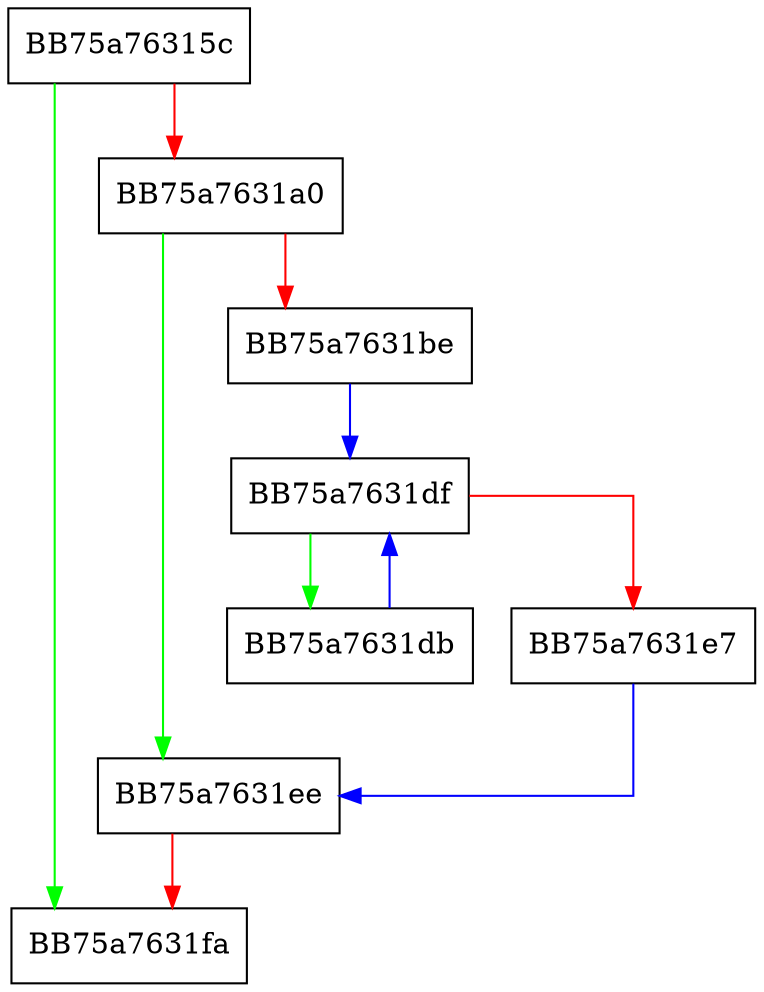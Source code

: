digraph sqlite3UnlinkAndDeleteTrigger {
  node [shape="box"];
  graph [splines=ortho];
  BB75a76315c -> BB75a7631fa [color="green"];
  BB75a76315c -> BB75a7631a0 [color="red"];
  BB75a7631a0 -> BB75a7631ee [color="green"];
  BB75a7631a0 -> BB75a7631be [color="red"];
  BB75a7631be -> BB75a7631df [color="blue"];
  BB75a7631db -> BB75a7631df [color="blue"];
  BB75a7631df -> BB75a7631db [color="green"];
  BB75a7631df -> BB75a7631e7 [color="red"];
  BB75a7631e7 -> BB75a7631ee [color="blue"];
  BB75a7631ee -> BB75a7631fa [color="red"];
}